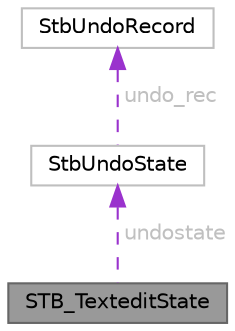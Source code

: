 digraph "STB_TexteditState"
{
 // LATEX_PDF_SIZE
  bgcolor="transparent";
  edge [fontname=Helvetica,fontsize=10,labelfontname=Helvetica,labelfontsize=10];
  node [fontname=Helvetica,fontsize=10,shape=box,height=0.2,width=0.4];
  Node1 [id="Node000001",label="STB_TexteditState",height=0.2,width=0.4,color="gray40", fillcolor="grey60", style="filled", fontcolor="black",tooltip=" "];
  Node2 -> Node1 [id="edge3_Node000001_Node000002",dir="back",color="darkorchid3",style="dashed",tooltip=" ",label=" undostate",fontcolor="grey" ];
  Node2 [id="Node000002",label="StbUndoState",height=0.2,width=0.4,color="grey75", fillcolor="white", style="filled",URL="$struct_stb_undo_state.html",tooltip=" "];
  Node3 -> Node2 [id="edge4_Node000002_Node000003",dir="back",color="darkorchid3",style="dashed",tooltip=" ",label=" undo_rec",fontcolor="grey" ];
  Node3 [id="Node000003",label="StbUndoRecord",height=0.2,width=0.4,color="grey75", fillcolor="white", style="filled",URL="$struct_stb_undo_record.html",tooltip=" "];
}
